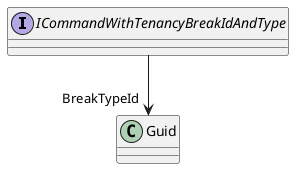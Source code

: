@startuml
interface ICommandWithTenancyBreakIdAndType {
}
ICommandWithTenancyBreakIdAndType --> "BreakTypeId" Guid
@enduml
